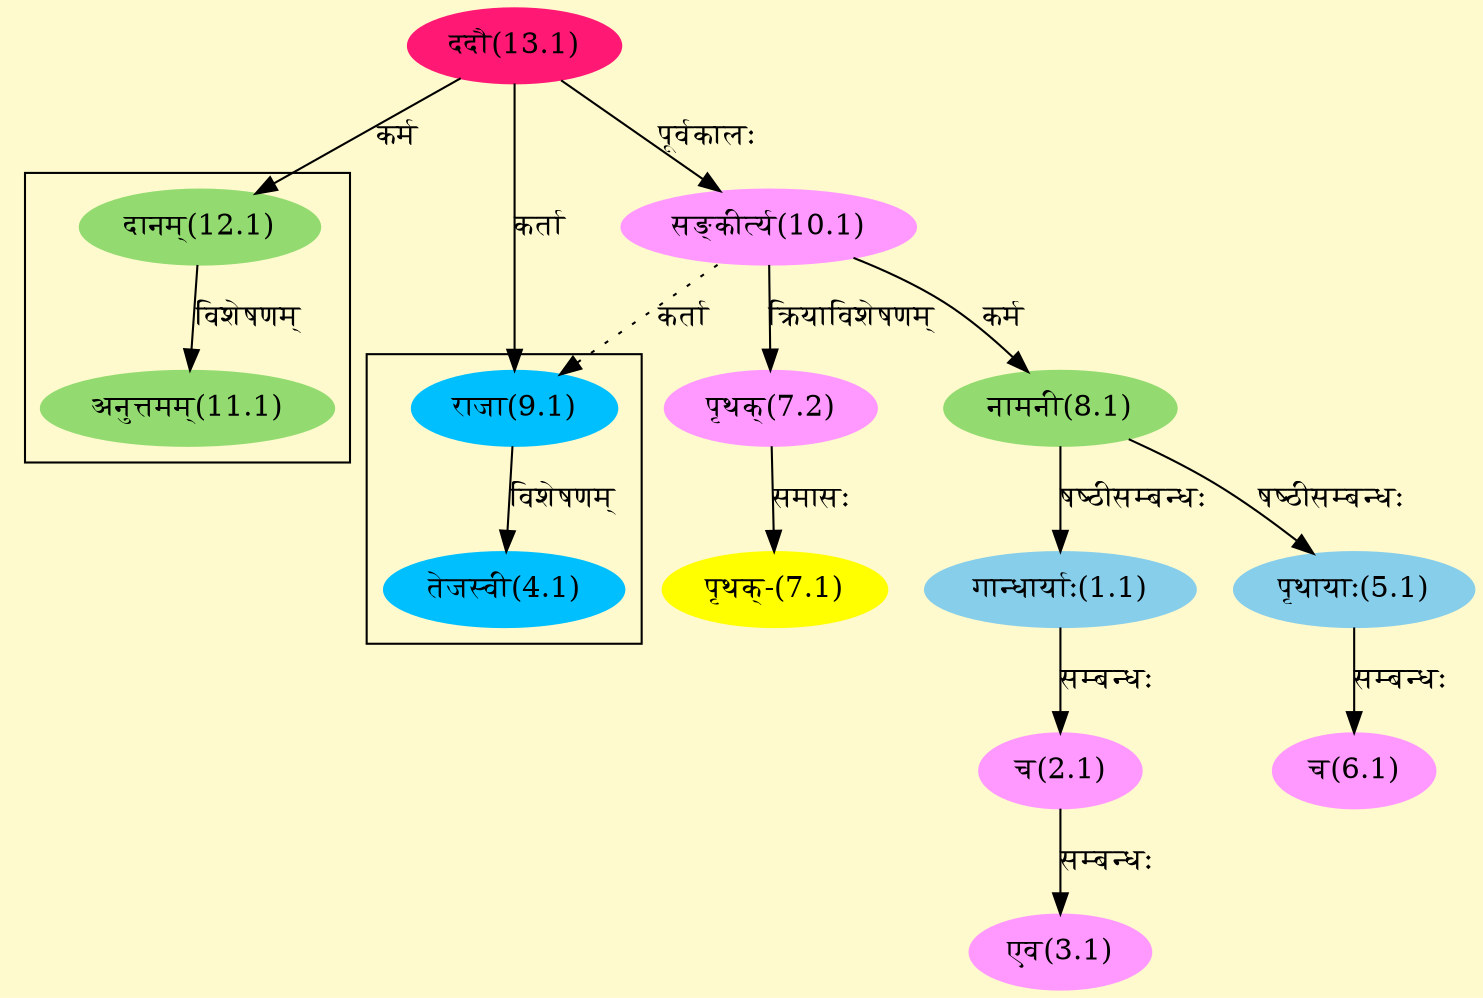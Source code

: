 digraph G{
rankdir=BT;
 compound=true;
 bgcolor="lemonchiffon1";

subgraph cluster_1{
Node4_1 [style=filled, color="#00BFFF" label = "तेजस्वी(4.1)"]
Node9_1 [style=filled, color="#00BFFF" label = "राजा(9.1)"]

}

subgraph cluster_2{
Node11_1 [style=filled, color="#93DB70" label = "अनुत्तमम्(11.1)"]
Node12_1 [style=filled, color="#93DB70" label = "दानम्(12.1)"]

}
Node1_1 [style=filled, color="#87CEEB" label = "गान्धार्याः(1.1)"]
Node8_1 [style=filled, color="#93DB70" label = "नामनी(8.1)"]
Node2_1 [style=filled, color="#FF99FF" label = "च(2.1)"]
Node3_1 [style=filled, color="#FF99FF" label = "एव(3.1)"]
Node5_1 [style=filled, color="#87CEEB" label = "पृथायाः(5.1)"]
Node6_1 [style=filled, color="#FF99FF" label = "च(6.1)"]
Node7_1 [style=filled, color="#FFFF00" label = "पृथक्-(7.1)"]
Node7_2 [style=filled, color="#FF99FF" label = "पृथक्(7.2)"]
Node10_1 [style=filled, color="#FF99FF" label = "सङ्कीर्त्य(10.1)"]
Node9_1 [style=filled, color="#00BFFF" label = "राजा(9.1)"]
Node13_1 [style=filled, color="#FF1975" label = "ददौ(13.1)"]
Node12_1 [style=filled, color="#93DB70" label = "दानम्(12.1)"]
Node11_1 [style=filled, color="#93DB70" label = "अनुत्तमम्(11.1)"]
/* Start of Relations section */

Node1_1 -> Node8_1 [  label="षष्ठीसम्बन्धः"  dir="back" ]
Node2_1 -> Node1_1 [  label="सम्बन्धः"  dir="back" ]
Node3_1 -> Node2_1 [  label="सम्बन्धः"  dir="back" ]
Node4_1 -> Node9_1 [  label="विशेषणम्"  dir="back" ]
Node5_1 -> Node8_1 [  label="षष्ठीसम्बन्धः"  dir="back" ]
Node6_1 -> Node5_1 [  label="सम्बन्धः"  dir="back" ]
Node7_1 -> Node7_2 [  label="समासः"  dir="back" ]
Node7_2 -> Node10_1 [  label="क्रियाविशेषणम्"  dir="back" ]
Node8_1 -> Node10_1 [  label="कर्म"  dir="back" ]
Node9_1 -> Node13_1 [  label="कर्ता"  dir="back" ]
Node9_1 -> Node10_1 [ style=dotted label="कर्ता"  dir="back" ]
Node10_1 -> Node13_1 [  label="पूर्वकालः"  dir="back" ]
Node11_1 -> Node12_1 [  label="विशेषणम्"  dir="back" ]
Node12_1 -> Node13_1 [  label="कर्म"  dir="back" ]
}
